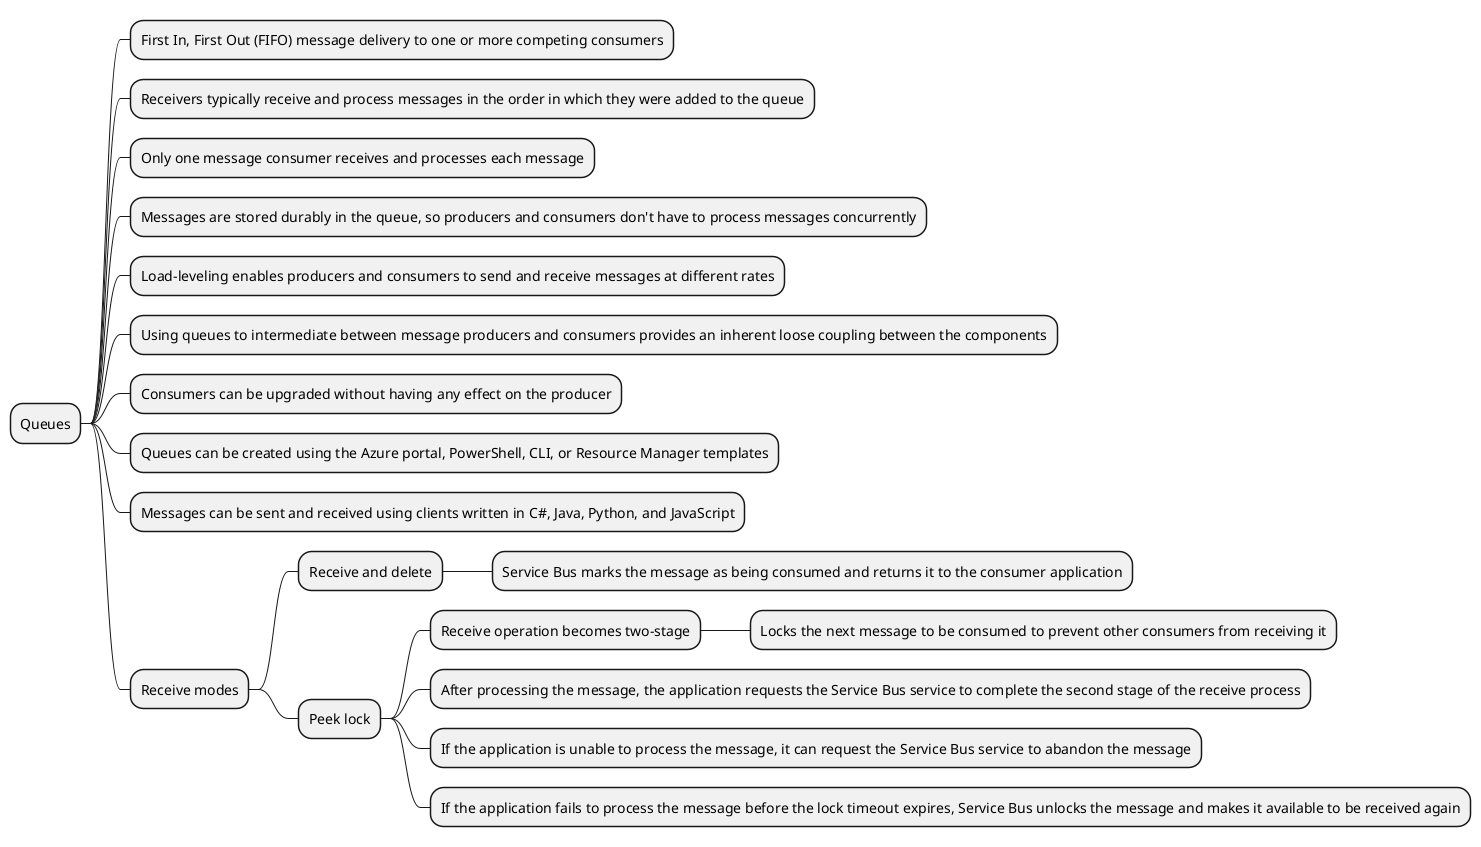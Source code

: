 @startmindmap
* Queues
** First In, First Out (FIFO) message delivery to one or more competing consumers
** Receivers typically receive and process messages in the order in which they were added to the queue
** Only one message consumer receives and processes each message
** Messages are stored durably in the queue, so producers and consumers don't have to process messages concurrently
** Load-leveling enables producers and consumers to send and receive messages at different rates
** Using queues to intermediate between message producers and consumers provides an inherent loose coupling between the components
** Consumers can be upgraded without having any effect on the producer
** Queues can be created using the Azure portal, PowerShell, CLI, or Resource Manager templates
** Messages can be sent and received using clients written in C#, Java, Python, and JavaScript
** Receive modes
*** Receive and delete
**** Service Bus marks the message as being consumed and returns it to the consumer application
*** Peek lock
**** Receive operation becomes two-stage
***** Locks the next message to be consumed to prevent other consumers from receiving it
**** After processing the message, the application requests the Service Bus service to complete the second stage of the receive process
**** If the application is unable to process the message, it can request the Service Bus service to abandon the message
**** If the application fails to process the message before the lock timeout expires, Service Bus unlocks the message and makes it available to be received again
@endmindmap
